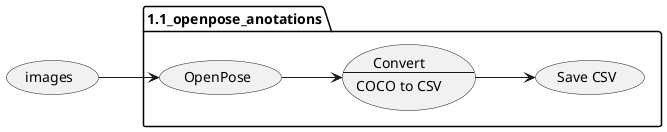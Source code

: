 @startuml
skinparam titleBorderRoundCorner 15
skinparam titleBorderThickness 2
skinparam titleBorderColor Black
skinparam titleBackgroundColor Silver-WhiteSmoke
skinparam classFontColor automatic
skinparam classHeaderBackgroundColor WhiteSmoke
skinparam monochrome true
skinparam handwritten false
left to right direction

usecase "images" as img
    package 1.1_openpose_anotations {
        usecase "OpenPose" as openpose
        usecase convert as "
        Convert
        --
        COCO to CSV
        "
        usecase "Save CSV" as save
    }
    img --> openpose
    openpose --> convert
    convert --> save
@enduml
